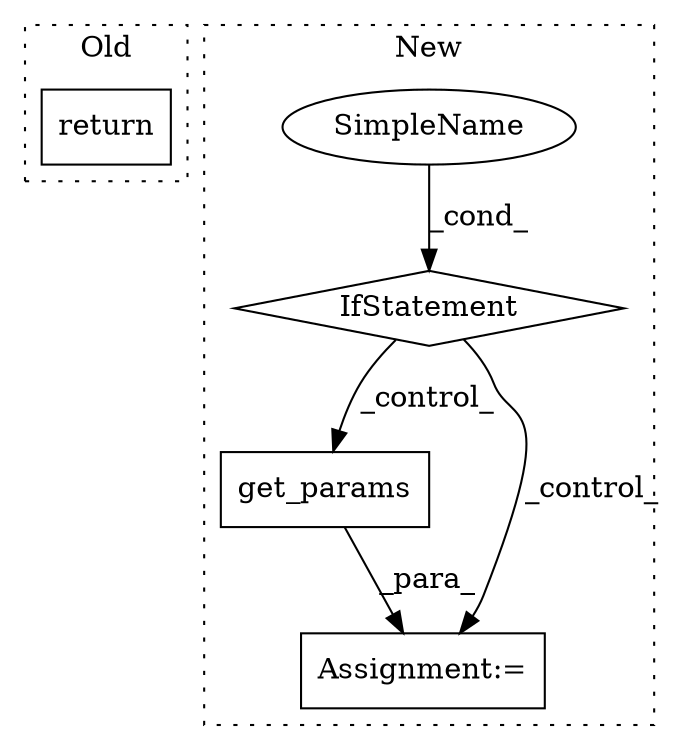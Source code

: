 digraph G {
subgraph cluster0 {
1 [label="return" a="41" s="3371" l="7" shape="box"];
label = "Old";
style="dotted";
}
subgraph cluster1 {
2 [label="get_params" a="32" s="3056,3084" l="11,1" shape="box"];
3 [label="Assignment:=" a="7" s="3050" l="1" shape="box"];
4 [label="SimpleName" a="42" s="" l="" shape="ellipse"];
5 [label="IfStatement" a="25" s="2930,2948" l="4,2" shape="diamond"];
label = "New";
style="dotted";
}
2 -> 3 [label="_para_"];
4 -> 5 [label="_cond_"];
5 -> 2 [label="_control_"];
5 -> 3 [label="_control_"];
}